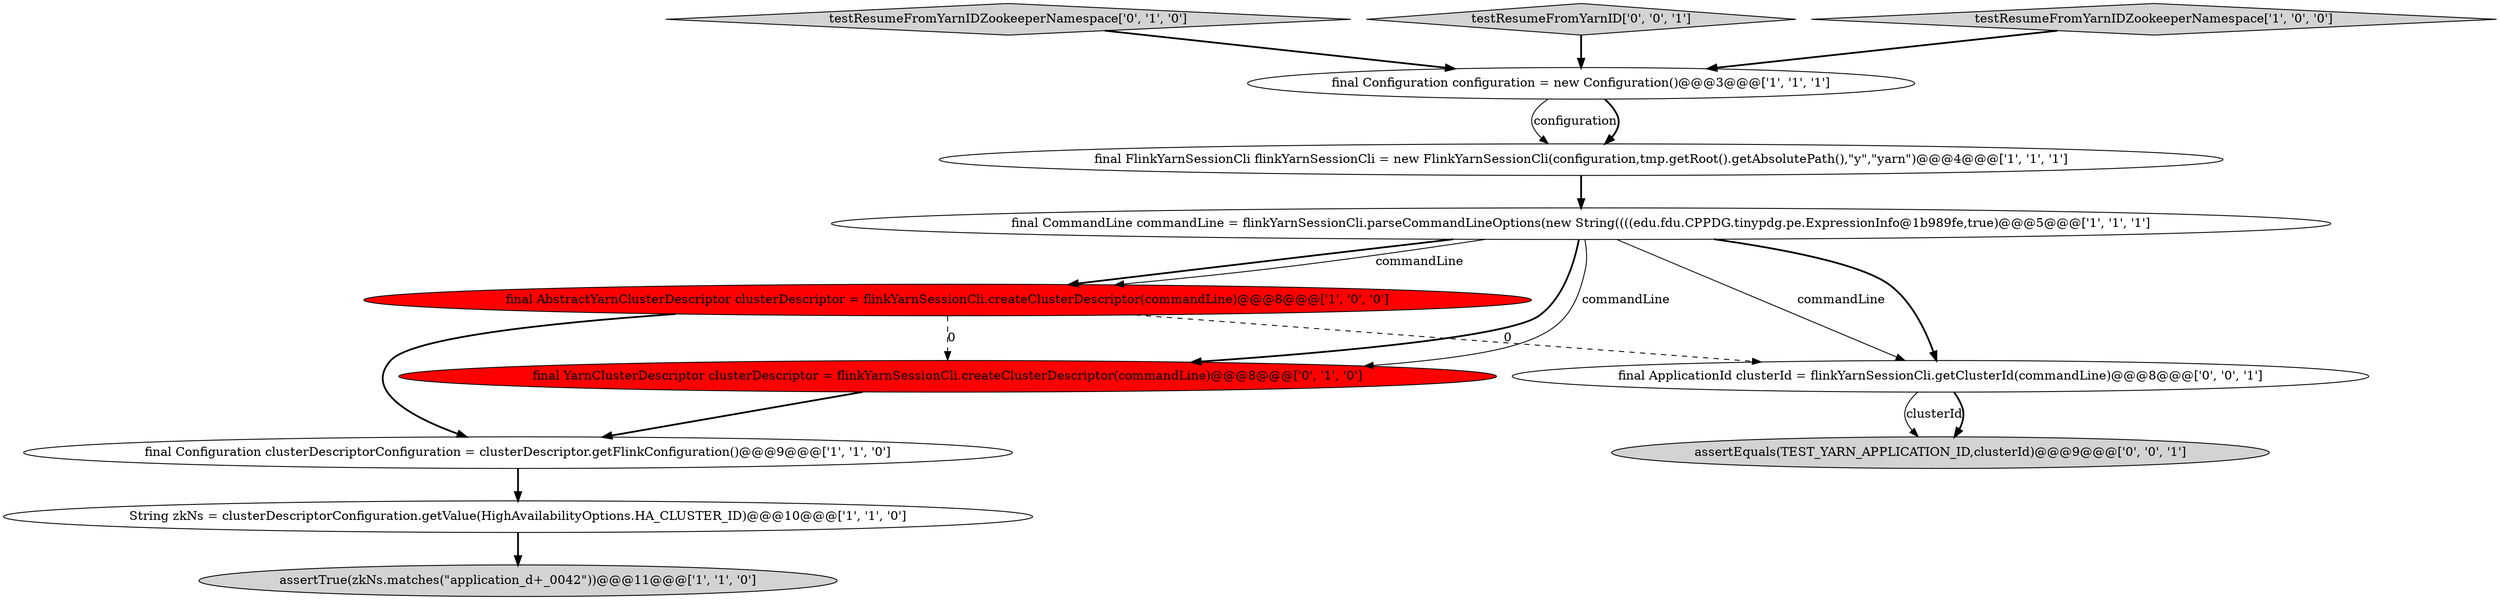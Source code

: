 digraph {
1 [style = filled, label = "final Configuration configuration = new Configuration()@@@3@@@['1', '1', '1']", fillcolor = white, shape = ellipse image = "AAA0AAABBB1BBB"];
6 [style = filled, label = "final AbstractYarnClusterDescriptor clusterDescriptor = flinkYarnSessionCli.createClusterDescriptor(commandLine)@@@8@@@['1', '0', '0']", fillcolor = red, shape = ellipse image = "AAA1AAABBB1BBB"];
2 [style = filled, label = "final FlinkYarnSessionCli flinkYarnSessionCli = new FlinkYarnSessionCli(configuration,tmp.getRoot().getAbsolutePath(),\"y\",\"yarn\")@@@4@@@['1', '1', '1']", fillcolor = white, shape = ellipse image = "AAA0AAABBB1BBB"];
9 [style = filled, label = "testResumeFromYarnIDZookeeperNamespace['0', '1', '0']", fillcolor = lightgray, shape = diamond image = "AAA0AAABBB2BBB"];
10 [style = filled, label = "testResumeFromYarnID['0', '0', '1']", fillcolor = lightgray, shape = diamond image = "AAA0AAABBB3BBB"];
7 [style = filled, label = "assertTrue(zkNs.matches(\"application_\d+_0042\"))@@@11@@@['1', '1', '0']", fillcolor = lightgray, shape = ellipse image = "AAA0AAABBB1BBB"];
11 [style = filled, label = "assertEquals(TEST_YARN_APPLICATION_ID,clusterId)@@@9@@@['0', '0', '1']", fillcolor = lightgray, shape = ellipse image = "AAA0AAABBB3BBB"];
8 [style = filled, label = "final YarnClusterDescriptor clusterDescriptor = flinkYarnSessionCli.createClusterDescriptor(commandLine)@@@8@@@['0', '1', '0']", fillcolor = red, shape = ellipse image = "AAA1AAABBB2BBB"];
4 [style = filled, label = "String zkNs = clusterDescriptorConfiguration.getValue(HighAvailabilityOptions.HA_CLUSTER_ID)@@@10@@@['1', '1', '0']", fillcolor = white, shape = ellipse image = "AAA0AAABBB1BBB"];
3 [style = filled, label = "final Configuration clusterDescriptorConfiguration = clusterDescriptor.getFlinkConfiguration()@@@9@@@['1', '1', '0']", fillcolor = white, shape = ellipse image = "AAA0AAABBB1BBB"];
12 [style = filled, label = "final ApplicationId clusterId = flinkYarnSessionCli.getClusterId(commandLine)@@@8@@@['0', '0', '1']", fillcolor = white, shape = ellipse image = "AAA0AAABBB3BBB"];
0 [style = filled, label = "testResumeFromYarnIDZookeeperNamespace['1', '0', '0']", fillcolor = lightgray, shape = diamond image = "AAA0AAABBB1BBB"];
5 [style = filled, label = "final CommandLine commandLine = flinkYarnSessionCli.parseCommandLineOptions(new String((((edu.fdu.CPPDG.tinypdg.pe.ExpressionInfo@1b989fe,true)@@@5@@@['1', '1', '1']", fillcolor = white, shape = ellipse image = "AAA0AAABBB1BBB"];
5->12 [style = solid, label="commandLine"];
1->2 [style = solid, label="configuration"];
6->3 [style = bold, label=""];
5->8 [style = bold, label=""];
1->2 [style = bold, label=""];
6->8 [style = dashed, label="0"];
5->8 [style = solid, label="commandLine"];
12->11 [style = solid, label="clusterId"];
5->6 [style = bold, label=""];
9->1 [style = bold, label=""];
5->12 [style = bold, label=""];
10->1 [style = bold, label=""];
3->4 [style = bold, label=""];
0->1 [style = bold, label=""];
6->12 [style = dashed, label="0"];
4->7 [style = bold, label=""];
2->5 [style = bold, label=""];
8->3 [style = bold, label=""];
12->11 [style = bold, label=""];
5->6 [style = solid, label="commandLine"];
}
